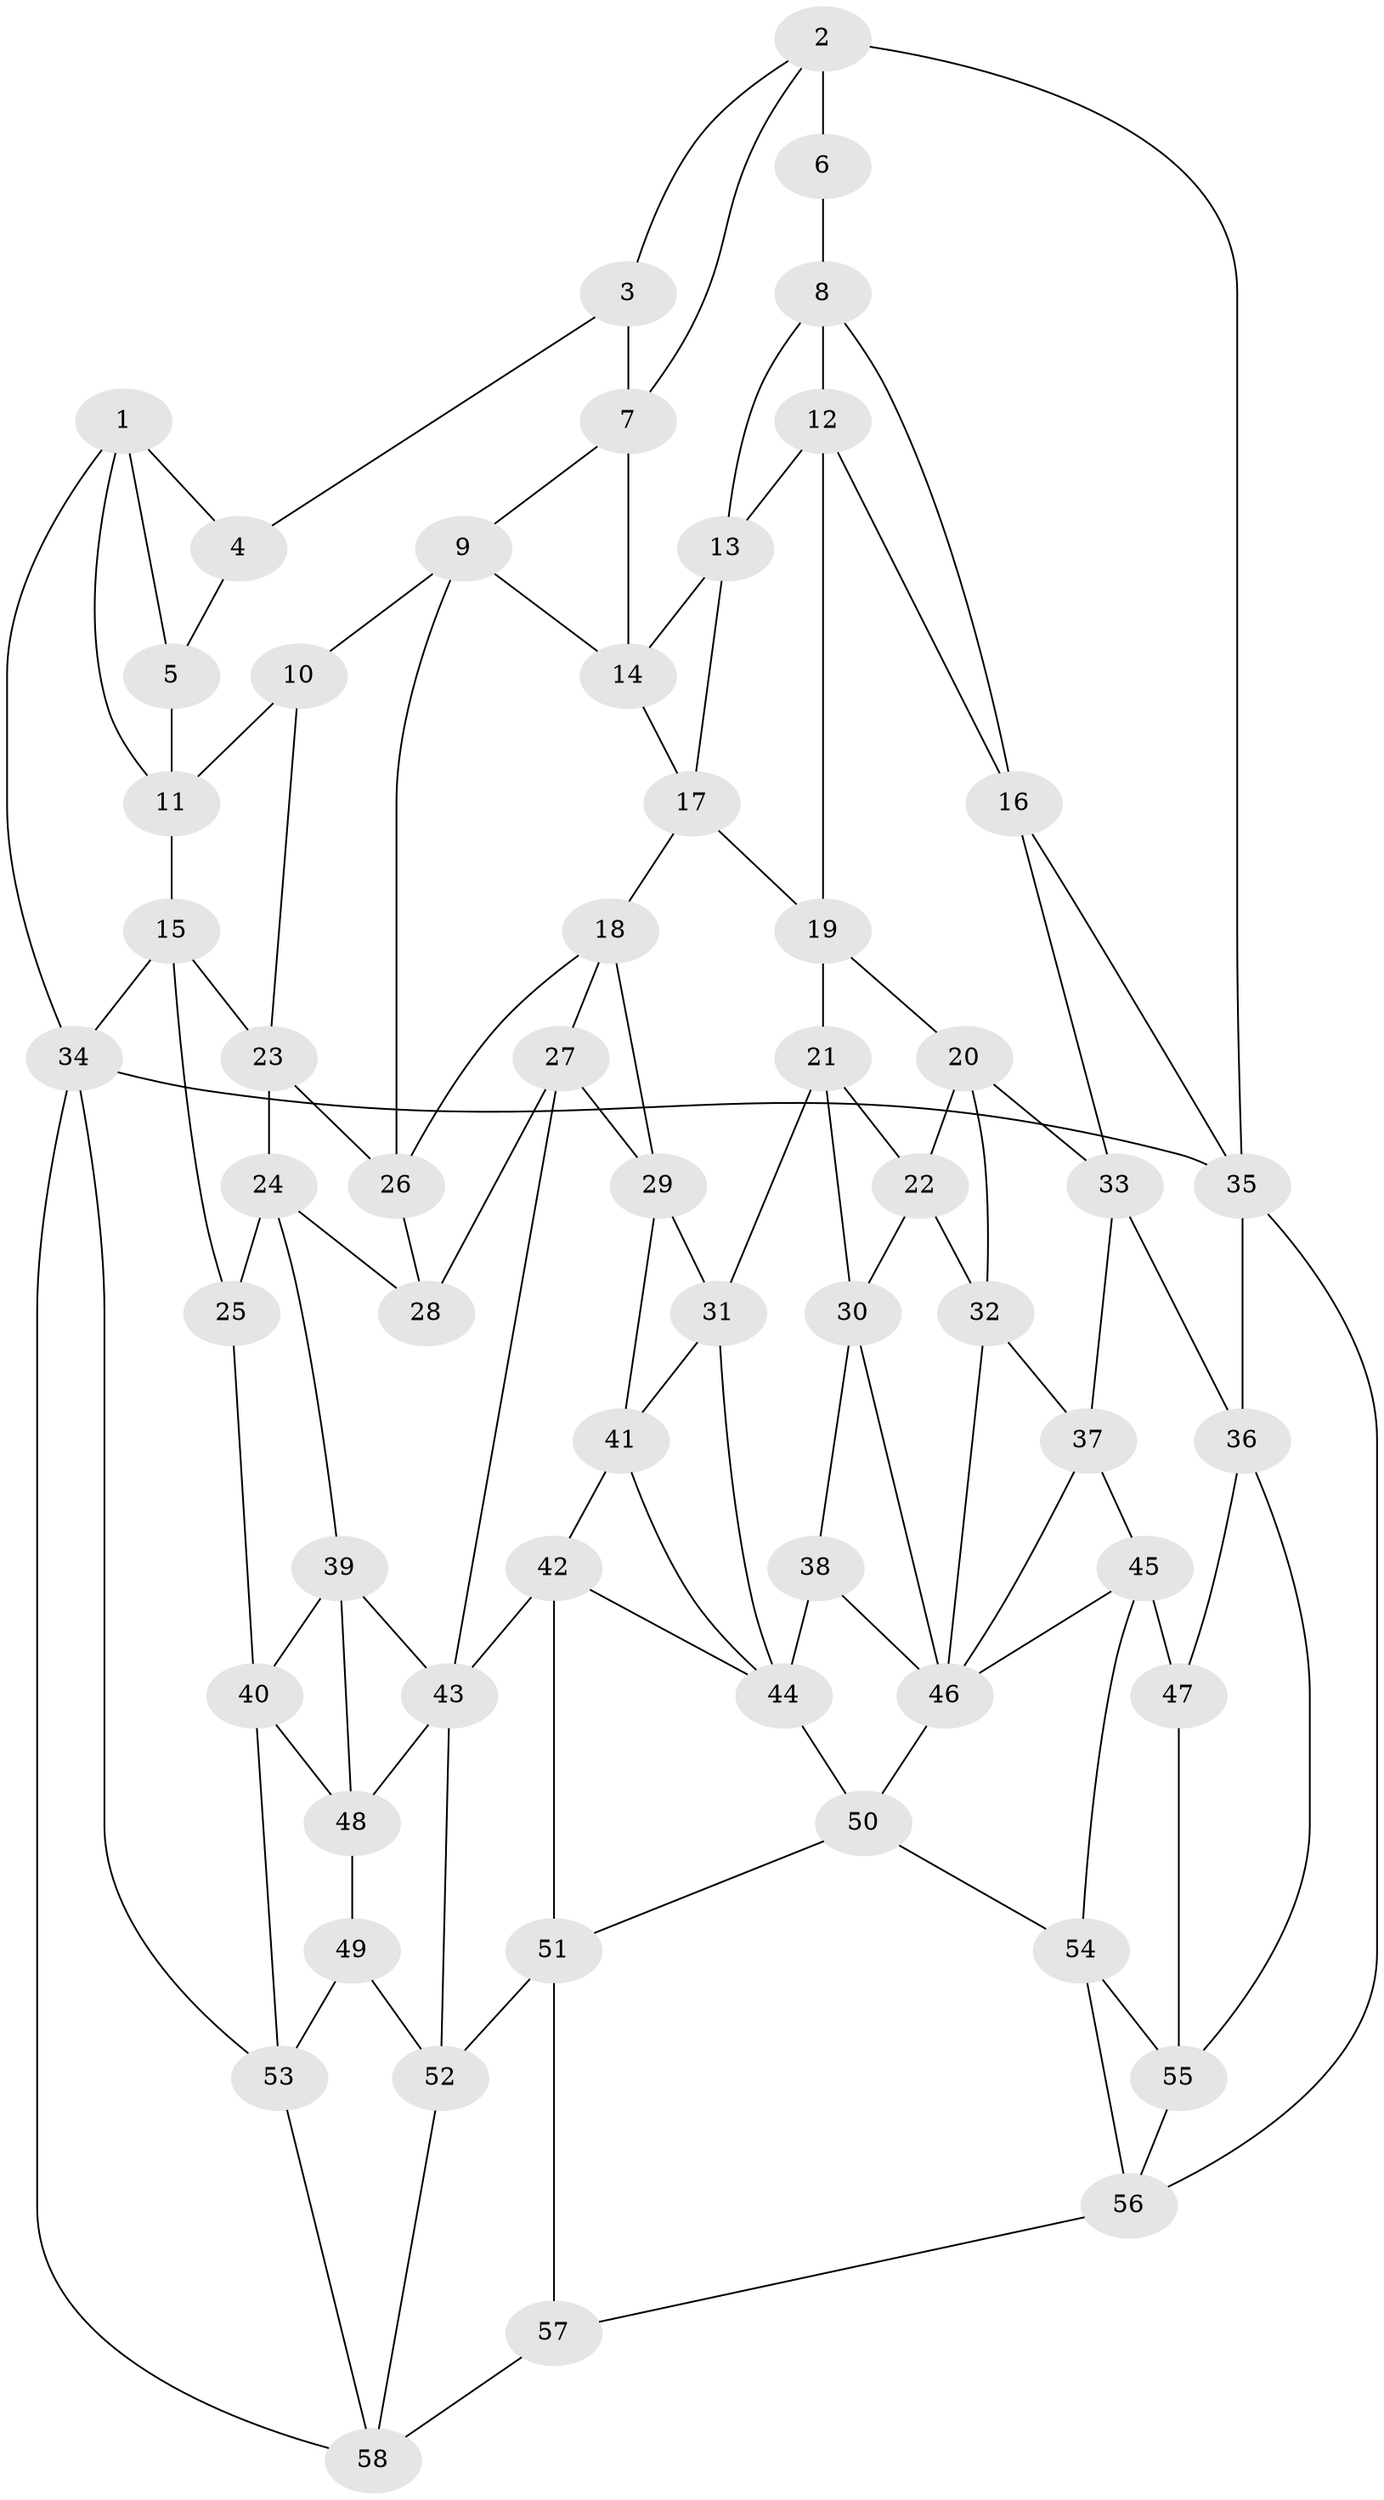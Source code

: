 // original degree distribution, {3: 0.017241379310344827, 5: 0.5, 4: 0.25, 6: 0.23275862068965517}
// Generated by graph-tools (version 1.1) at 2025/27/03/09/25 03:27:12]
// undirected, 58 vertices, 113 edges
graph export_dot {
graph [start="1"]
  node [color=gray90,style=filled];
  1;
  2;
  3;
  4;
  5;
  6;
  7;
  8;
  9;
  10;
  11;
  12;
  13;
  14;
  15;
  16;
  17;
  18;
  19;
  20;
  21;
  22;
  23;
  24;
  25;
  26;
  27;
  28;
  29;
  30;
  31;
  32;
  33;
  34;
  35;
  36;
  37;
  38;
  39;
  40;
  41;
  42;
  43;
  44;
  45;
  46;
  47;
  48;
  49;
  50;
  51;
  52;
  53;
  54;
  55;
  56;
  57;
  58;
  1 -- 4 [weight=1.0];
  1 -- 5 [weight=1.0];
  1 -- 11 [weight=1.0];
  1 -- 34 [weight=1.0];
  2 -- 3 [weight=1.0];
  2 -- 6 [weight=2.0];
  2 -- 7 [weight=1.0];
  2 -- 35 [weight=1.0];
  3 -- 4 [weight=1.0];
  3 -- 7 [weight=1.0];
  4 -- 5 [weight=1.0];
  5 -- 11 [weight=1.0];
  6 -- 8 [weight=1.0];
  7 -- 9 [weight=1.0];
  7 -- 14 [weight=1.0];
  8 -- 12 [weight=1.0];
  8 -- 13 [weight=1.0];
  8 -- 16 [weight=1.0];
  9 -- 10 [weight=1.0];
  9 -- 14 [weight=1.0];
  9 -- 26 [weight=1.0];
  10 -- 11 [weight=1.0];
  10 -- 23 [weight=1.0];
  11 -- 15 [weight=1.0];
  12 -- 13 [weight=1.0];
  12 -- 16 [weight=1.0];
  12 -- 19 [weight=1.0];
  13 -- 14 [weight=1.0];
  13 -- 17 [weight=1.0];
  14 -- 17 [weight=1.0];
  15 -- 23 [weight=1.0];
  15 -- 25 [weight=1.0];
  15 -- 34 [weight=1.0];
  16 -- 33 [weight=1.0];
  16 -- 35 [weight=1.0];
  17 -- 18 [weight=1.0];
  17 -- 19 [weight=1.0];
  18 -- 26 [weight=1.0];
  18 -- 27 [weight=1.0];
  18 -- 29 [weight=1.0];
  19 -- 20 [weight=1.0];
  19 -- 21 [weight=1.0];
  20 -- 22 [weight=1.0];
  20 -- 32 [weight=1.0];
  20 -- 33 [weight=1.0];
  21 -- 22 [weight=1.0];
  21 -- 30 [weight=1.0];
  21 -- 31 [weight=1.0];
  22 -- 30 [weight=1.0];
  22 -- 32 [weight=1.0];
  23 -- 24 [weight=1.0];
  23 -- 26 [weight=1.0];
  24 -- 25 [weight=1.0];
  24 -- 28 [weight=1.0];
  24 -- 39 [weight=1.0];
  25 -- 40 [weight=1.0];
  26 -- 28 [weight=1.0];
  27 -- 28 [weight=1.0];
  27 -- 29 [weight=1.0];
  27 -- 43 [weight=1.0];
  29 -- 31 [weight=1.0];
  29 -- 41 [weight=1.0];
  30 -- 38 [weight=1.0];
  30 -- 46 [weight=1.0];
  31 -- 41 [weight=1.0];
  31 -- 44 [weight=1.0];
  32 -- 37 [weight=1.0];
  32 -- 46 [weight=1.0];
  33 -- 36 [weight=1.0];
  33 -- 37 [weight=1.0];
  34 -- 35 [weight=2.0];
  34 -- 53 [weight=1.0];
  34 -- 58 [weight=1.0];
  35 -- 36 [weight=1.0];
  35 -- 56 [weight=1.0];
  36 -- 47 [weight=1.0];
  36 -- 55 [weight=1.0];
  37 -- 45 [weight=1.0];
  37 -- 46 [weight=1.0];
  38 -- 44 [weight=2.0];
  38 -- 46 [weight=1.0];
  39 -- 40 [weight=1.0];
  39 -- 43 [weight=1.0];
  39 -- 48 [weight=1.0];
  40 -- 48 [weight=1.0];
  40 -- 53 [weight=1.0];
  41 -- 42 [weight=1.0];
  41 -- 44 [weight=1.0];
  42 -- 43 [weight=1.0];
  42 -- 44 [weight=1.0];
  42 -- 51 [weight=1.0];
  43 -- 48 [weight=1.0];
  43 -- 52 [weight=1.0];
  44 -- 50 [weight=1.0];
  45 -- 46 [weight=1.0];
  45 -- 47 [weight=2.0];
  45 -- 54 [weight=1.0];
  46 -- 50 [weight=1.0];
  47 -- 55 [weight=1.0];
  48 -- 49 [weight=1.0];
  49 -- 52 [weight=1.0];
  49 -- 53 [weight=1.0];
  50 -- 51 [weight=1.0];
  50 -- 54 [weight=1.0];
  51 -- 52 [weight=1.0];
  51 -- 57 [weight=1.0];
  52 -- 58 [weight=1.0];
  53 -- 58 [weight=1.0];
  54 -- 55 [weight=1.0];
  54 -- 56 [weight=1.0];
  55 -- 56 [weight=1.0];
  56 -- 57 [weight=1.0];
  57 -- 58 [weight=1.0];
}
